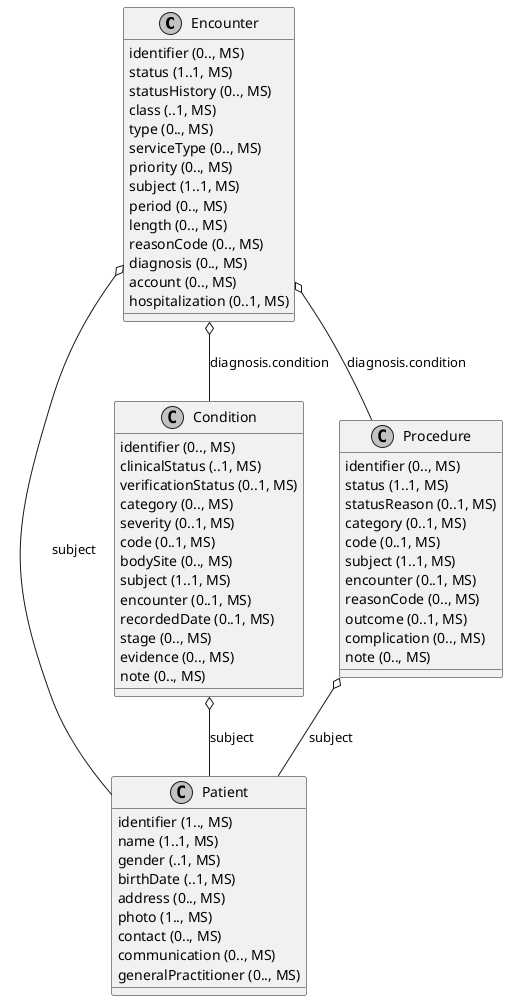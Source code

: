 @startuml ClassDiagram.CaseReference
skinparam monochrome true
class Encounter {
  {field} identifier (0.., MS)
  {field} status (1..1, MS)
  {field} statusHistory (0.., MS)
  {field} class (..1, MS)
  {field} type (0.., MS)
  {field} serviceType (0.., MS)
  {field} priority (0.., MS)
  {field} subject (1..1, MS)
  {field} period (0.., MS)
  {field} length (0.., MS)
  {field} reasonCode (0.., MS)
  {field} diagnosis (0.., MS)
  {field} account (0.., MS)
  {field} hospitalization (0..1, MS)
}
class Patient {
  {field} identifier (1.., MS)
  {field} name (1..1, MS)
  {field} gender (..1, MS)
  {field} birthDate (..1, MS)
  {field} address (0.., MS)
  {field} photo (1.., MS)
  {field} contact (0.., MS)
  {field} communication (0.., MS)
  {field} generalPractitioner (0.., MS)
}
class Condition {
  {field} identifier (0.., MS)
  {field} clinicalStatus (..1, MS)
  {field} verificationStatus (0..1, MS)
  {field} category (0.., MS)
  {field} severity (0..1, MS)
  {field} code (0..1, MS)
  {field} bodySite (0.., MS)
  {field} subject (1..1, MS)
  {field} encounter (0..1, MS)
  {field} recordedDate (0..1, MS)
  {field} stage (0.., MS)
  {field} evidence (0.., MS)
  {field} note (0.., MS)
}
class Procedure {
  {field} identifier (0.., MS)
  {field} status (1..1, MS)
  {field} statusReason (0..1, MS)
  {field} category (0..1, MS)
  {field} code (0..1, MS)
  {field} subject (1..1, MS)
  {field} encounter (0..1, MS)
  {field} reasonCode (0.., MS)
  {field} outcome (0..1, MS)
  {field} complication (0.., MS)
  {field} note (0.., MS)
}

Encounter o-- Patient: subject
Encounter o-- Condition: diagnosis.condition
Encounter o-- Procedure: diagnosis.condition
Condition o-- Patient: subject
Procedure o-- Patient: subject
@enduml
